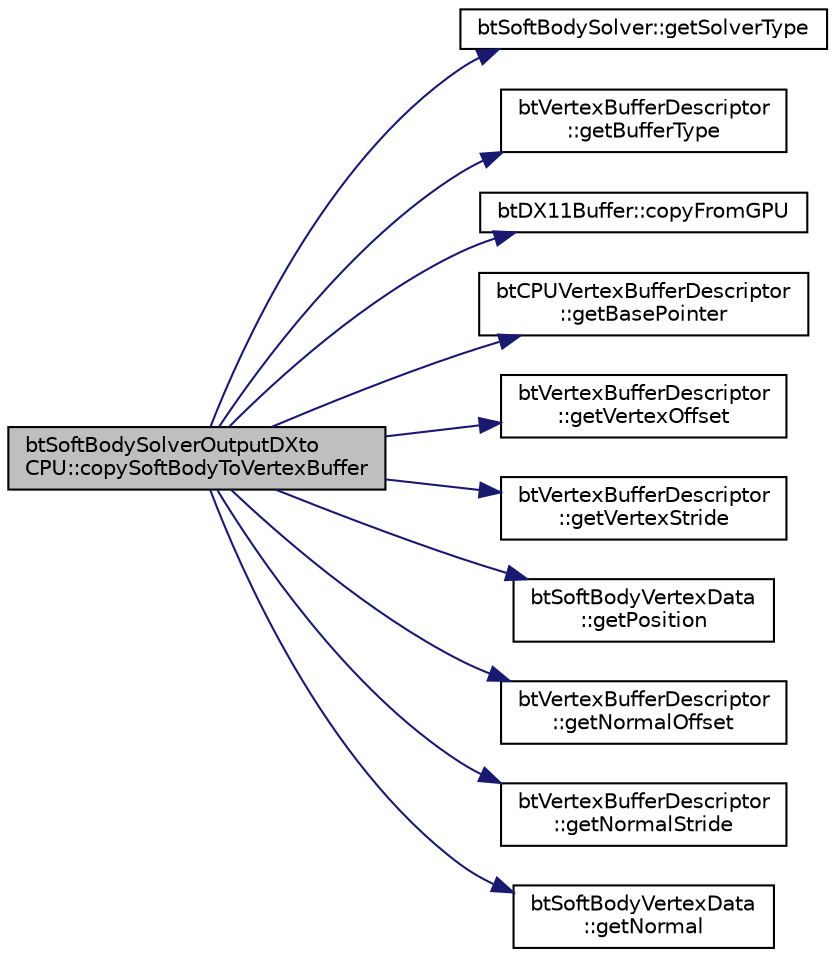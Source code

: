 digraph "btSoftBodySolverOutputDXtoCPU::copySoftBodyToVertexBuffer"
{
  edge [fontname="Helvetica",fontsize="10",labelfontname="Helvetica",labelfontsize="10"];
  node [fontname="Helvetica",fontsize="10",shape=record];
  rankdir="LR";
  Node1 [label="btSoftBodySolverOutputDXto\lCPU::copySoftBodyToVertexBuffer",height=0.2,width=0.4,color="black", fillcolor="grey75", style="filled", fontcolor="black"];
  Node1 -> Node2 [color="midnightblue",fontsize="10",style="solid",fontname="Helvetica"];
  Node2 [label="btSoftBodySolver::getSolverType",height=0.2,width=0.4,color="black", fillcolor="white", style="filled",URL="$classbt_soft_body_solver.html#aa08308ddb8e4661ab3c3e23cf3da647c"];
  Node1 -> Node3 [color="midnightblue",fontsize="10",style="solid",fontname="Helvetica"];
  Node3 [label="btVertexBufferDescriptor\l::getBufferType",height=0.2,width=0.4,color="black", fillcolor="white", style="filled",URL="$classbt_vertex_buffer_descriptor.html#a1744d7c3b3452f130a215927d63ab130"];
  Node1 -> Node4 [color="midnightblue",fontsize="10",style="solid",fontname="Helvetica"];
  Node4 [label="btDX11Buffer::copyFromGPU",height=0.2,width=0.4,color="black", fillcolor="white", style="filled",URL="$classbt_d_x11_buffer.html#a116aed0cd9715e4776e08ecccc68d01b"];
  Node1 -> Node5 [color="midnightblue",fontsize="10",style="solid",fontname="Helvetica"];
  Node5 [label="btCPUVertexBufferDescriptor\l::getBasePointer",height=0.2,width=0.4,color="black", fillcolor="white", style="filled",URL="$classbt_c_p_u_vertex_buffer_descriptor.html#aa9b6add58c2d04ce29d5761fa0f65c43"];
  Node1 -> Node6 [color="midnightblue",fontsize="10",style="solid",fontname="Helvetica"];
  Node6 [label="btVertexBufferDescriptor\l::getVertexOffset",height=0.2,width=0.4,color="black", fillcolor="white", style="filled",URL="$classbt_vertex_buffer_descriptor.html#a749bfad238d3bb347c7da3c1bf04c7f6"];
  Node1 -> Node7 [color="midnightblue",fontsize="10",style="solid",fontname="Helvetica"];
  Node7 [label="btVertexBufferDescriptor\l::getVertexStride",height=0.2,width=0.4,color="black", fillcolor="white", style="filled",URL="$classbt_vertex_buffer_descriptor.html#a6093d2bbd73fc9e11b0d32d845ff110b"];
  Node1 -> Node8 [color="midnightblue",fontsize="10",style="solid",fontname="Helvetica"];
  Node8 [label="btSoftBodyVertexData\l::getPosition",height=0.2,width=0.4,color="black", fillcolor="white", style="filled",URL="$classbt_soft_body_vertex_data.html#ac5d2dd4b383b386080c45a4fcf45f4f4"];
  Node1 -> Node9 [color="midnightblue",fontsize="10",style="solid",fontname="Helvetica"];
  Node9 [label="btVertexBufferDescriptor\l::getNormalOffset",height=0.2,width=0.4,color="black", fillcolor="white", style="filled",URL="$classbt_vertex_buffer_descriptor.html#a389b4c4935fcefeb56397047db42c998"];
  Node1 -> Node10 [color="midnightblue",fontsize="10",style="solid",fontname="Helvetica"];
  Node10 [label="btVertexBufferDescriptor\l::getNormalStride",height=0.2,width=0.4,color="black", fillcolor="white", style="filled",URL="$classbt_vertex_buffer_descriptor.html#ac0570d477b3d4b17df642c03956474e2"];
  Node1 -> Node11 [color="midnightblue",fontsize="10",style="solid",fontname="Helvetica"];
  Node11 [label="btSoftBodyVertexData\l::getNormal",height=0.2,width=0.4,color="black", fillcolor="white", style="filled",URL="$classbt_soft_body_vertex_data.html#a1404390d4cbbf841e1749dc1779fd104"];
}
